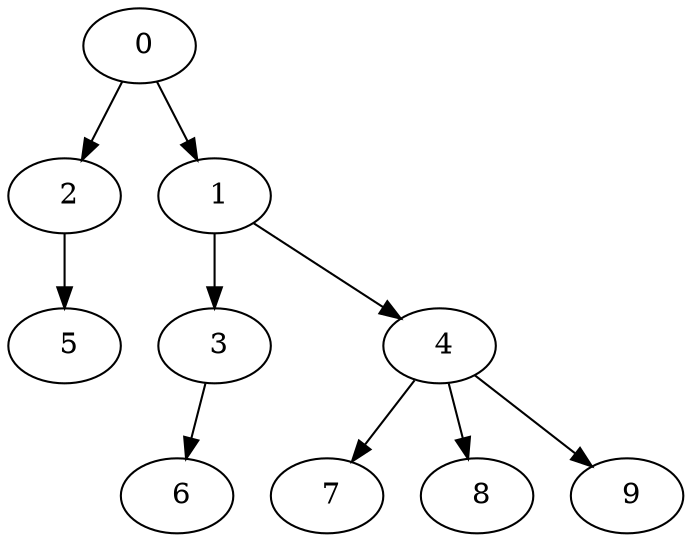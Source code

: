 digraph mytree {
" 0" -> " 2";
" 0" -> " 1";
" 2" -> " 5";
" 1" -> " 3";
" 1" -> " 4";
" 3" -> " 6";
" 4" -> " 7";
" 4" -> " 8";
" 4" -> " 9";
" 5";
" 6";
" 7";
" 8";
" 9";
}
